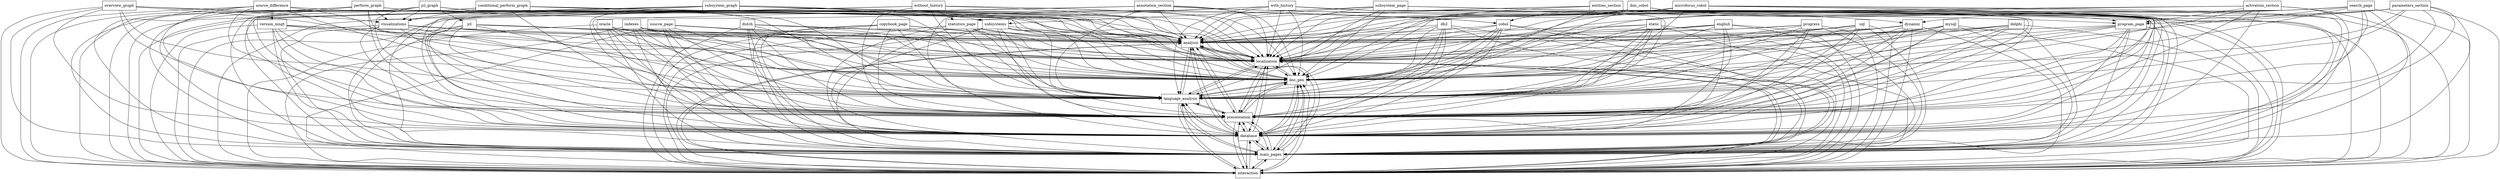 digraph{
graph [rankdir=TB];
node [shape=box];
edge [arrowhead=normal];
0[label="progress",]
1[label="dynamic",]
2[label="without_history",]
3[label="subsystems",]
4[label="statistics_page",]
5[label="program_page",]
6[label="entities_section",]
7[label="version_mngt",]
8[label="copybook_page",]
9[label="perform_graph",]
10[label="analysis",]
11[label="oracle",]
12[label="source_difference",]
13[label="annotation_section",]
14[label="search_page",]
15[label="dutch",]
16[label="jcl",]
17[label="db2",]
18[label="visualizations",]
19[label="cobol",]
20[label="conditional_perform_graph",]
21[label="static",]
22[label="localization",]
23[label="delphi",]
24[label="parameters_section",]
25[label="overview_graph",]
26[label="source_page",]
27[label="indexes",]
28[label="interaction",]
29[label="main_pages",]
30[label="database",]
31[label="activation_section",]
32[label="with_history",]
33[label="jcl_graph",]
34[label="sql",]
35[label="ibm_cobol",]
36[label="presentation",]
37[label="microfocus_cobol",]
38[label="language_analysis",]
39[label="subsystem_graph",]
40[label="english",]
41[label="doc_gen",]
42[label="subsystem_page",]
43[label="mysql",]
0->10[label="",]
0->22[label="",]
0->28[label="",]
0->29[label="",]
0->30[label="",]
0->36[label="",]
0->38[label="",]
0->41[label="",]
1->10[label="",]
1->22[label="",]
1->28[label="",]
1->29[label="",]
1->30[label="",]
1->36[label="",]
1->38[label="",]
1->41[label="",]
2->4[label="",]
2->10[label="",]
2->22[label="",]
2->28[label="",]
2->29[label="",]
2->30[label="",]
2->36[label="",]
2->38[label="",]
2->41[label="",]
3->10[label="",]
3->22[label="",]
3->28[label="",]
3->29[label="",]
3->30[label="",]
3->36[label="",]
3->38[label="",]
3->41[label="",]
4->10[label="",]
4->22[label="",]
4->28[label="",]
4->29[label="",]
4->30[label="",]
4->36[label="",]
4->38[label="",]
4->41[label="",]
5->10[label="",]
5->22[label="",]
5->28[label="",]
5->29[label="",]
5->30[label="",]
5->36[label="",]
5->38[label="",]
5->41[label="",]
6->5[label="",]
6->10[label="",]
6->22[label="",]
6->28[label="",]
6->29[label="",]
6->30[label="",]
6->36[label="",]
6->38[label="",]
6->41[label="",]
7->10[label="",]
7->22[label="",]
7->28[label="",]
7->29[label="",]
7->30[label="",]
7->36[label="",]
7->38[label="",]
7->41[label="",]
8->10[label="",]
8->22[label="",]
8->28[label="",]
8->29[label="",]
8->30[label="",]
8->36[label="",]
8->38[label="",]
8->41[label="",]
9->10[label="",]
9->18[label="",]
9->19[label="",]
9->22[label="",]
9->28[label="",]
9->29[label="",]
9->30[label="",]
9->36[label="",]
9->38[label="",]
9->41[label="",]
10->22[label="",]
10->28[label="",]
10->29[label="",]
10->30[label="",]
10->36[label="",]
10->38[label="",]
10->41[label="",]
11->10[label="",]
11->22[label="",]
11->28[label="",]
11->29[label="",]
11->30[label="",]
11->36[label="",]
11->38[label="",]
11->41[label="",]
12->7[label="",]
12->10[label="",]
12->22[label="",]
12->28[label="",]
12->29[label="",]
12->30[label="",]
12->36[label="",]
12->38[label="",]
12->41[label="",]
13->1[label="",]
13->5[label="",]
13->10[label="",]
13->22[label="",]
13->28[label="",]
13->29[label="",]
13->30[label="",]
13->36[label="",]
13->38[label="",]
13->41[label="",]
14->1[label="",]
14->10[label="",]
14->22[label="",]
14->28[label="",]
14->29[label="",]
14->30[label="",]
14->36[label="",]
14->38[label="",]
14->41[label="",]
15->10[label="",]
15->22[label="",]
15->28[label="",]
15->29[label="",]
15->30[label="",]
15->36[label="",]
15->38[label="",]
15->41[label="",]
16->10[label="",]
16->22[label="",]
16->28[label="",]
16->29[label="",]
16->30[label="",]
16->36[label="",]
16->38[label="",]
16->41[label="",]
17->10[label="",]
17->22[label="",]
17->28[label="",]
17->29[label="",]
17->30[label="",]
17->36[label="",]
17->38[label="",]
17->41[label="",]
18->10[label="",]
18->22[label="",]
18->28[label="",]
18->29[label="",]
18->30[label="",]
18->36[label="",]
18->38[label="",]
18->41[label="",]
19->10[label="",]
19->22[label="",]
19->28[label="",]
19->29[label="",]
19->30[label="",]
19->36[label="",]
19->38[label="",]
19->41[label="",]
20->10[label="",]
20->18[label="",]
20->19[label="",]
20->22[label="",]
20->28[label="",]
20->29[label="",]
20->30[label="",]
20->36[label="",]
20->38[label="",]
20->41[label="",]
21->10[label="",]
21->22[label="",]
21->28[label="",]
21->29[label="",]
21->30[label="",]
21->36[label="",]
21->38[label="",]
21->41[label="",]
22->10[label="",]
22->28[label="",]
22->29[label="",]
22->30[label="",]
22->36[label="",]
22->38[label="",]
22->41[label="",]
23->10[label="",]
23->22[label="",]
23->28[label="",]
23->29[label="",]
23->30[label="",]
23->36[label="",]
23->38[label="",]
23->41[label="",]
24->5[label="",]
24->10[label="",]
24->22[label="",]
24->28[label="",]
24->29[label="",]
24->30[label="",]
24->36[label="",]
24->38[label="",]
24->41[label="",]
25->10[label="",]
25->18[label="",]
25->22[label="",]
25->28[label="",]
25->29[label="",]
25->30[label="",]
25->36[label="",]
25->38[label="",]
25->41[label="",]
26->10[label="",]
26->22[label="",]
26->28[label="",]
26->29[label="",]
26->30[label="",]
26->36[label="",]
26->38[label="",]
26->41[label="",]
27->10[label="",]
27->22[label="",]
27->28[label="",]
27->29[label="",]
27->30[label="",]
27->36[label="",]
27->38[label="",]
27->41[label="",]
28->10[label="",]
28->22[label="",]
28->29[label="",]
28->30[label="",]
28->36[label="",]
28->38[label="",]
28->41[label="",]
29->10[label="",]
29->22[label="",]
29->28[label="",]
29->30[label="",]
29->36[label="",]
29->38[label="",]
29->41[label="",]
30->10[label="",]
30->22[label="",]
30->28[label="",]
30->29[label="",]
30->36[label="",]
30->38[label="",]
30->41[label="",]
31->5[label="",]
31->10[label="",]
31->22[label="",]
31->28[label="",]
31->29[label="",]
31->30[label="",]
31->36[label="",]
31->38[label="",]
31->41[label="",]
32->4[label="",]
32->10[label="",]
32->22[label="",]
32->28[label="",]
32->29[label="",]
32->30[label="",]
32->36[label="",]
32->38[label="",]
32->41[label="",]
33->10[label="",]
33->16[label="",]
33->18[label="",]
33->22[label="",]
33->28[label="",]
33->29[label="",]
33->30[label="",]
33->36[label="",]
33->38[label="",]
33->41[label="",]
34->10[label="",]
34->22[label="",]
34->28[label="",]
34->29[label="",]
34->30[label="",]
34->36[label="",]
34->38[label="",]
34->41[label="",]
35->10[label="",]
35->19[label="",]
35->22[label="",]
35->28[label="",]
35->29[label="",]
35->30[label="",]
35->36[label="",]
35->38[label="",]
35->41[label="",]
36->10[label="",]
36->22[label="",]
36->28[label="",]
36->29[label="",]
36->30[label="",]
36->38[label="",]
36->41[label="",]
37->10[label="",]
37->19[label="",]
37->22[label="",]
37->28[label="",]
37->29[label="",]
37->30[label="",]
37->36[label="",]
37->38[label="",]
37->41[label="",]
38->10[label="",]
38->22[label="",]
38->28[label="",]
38->29[label="",]
38->30[label="",]
38->36[label="",]
38->41[label="",]
39->3[label="",]
39->10[label="",]
39->18[label="",]
39->22[label="",]
39->28[label="",]
39->29[label="",]
39->30[label="",]
39->36[label="",]
39->38[label="",]
39->41[label="",]
40->10[label="",]
40->22[label="",]
40->28[label="",]
40->29[label="",]
40->30[label="",]
40->36[label="",]
40->38[label="",]
40->41[label="",]
41->10[label="",]
41->22[label="",]
41->28[label="",]
41->29[label="",]
41->30[label="",]
41->36[label="",]
41->38[label="",]
42->3[label="",]
42->10[label="",]
42->22[label="",]
42->28[label="",]
42->29[label="",]
42->30[label="",]
42->36[label="",]
42->38[label="",]
42->41[label="",]
43->10[label="",]
43->22[label="",]
43->28[label="",]
43->29[label="",]
43->30[label="",]
43->36[label="",]
43->38[label="",]
43->41[label="",]
}
